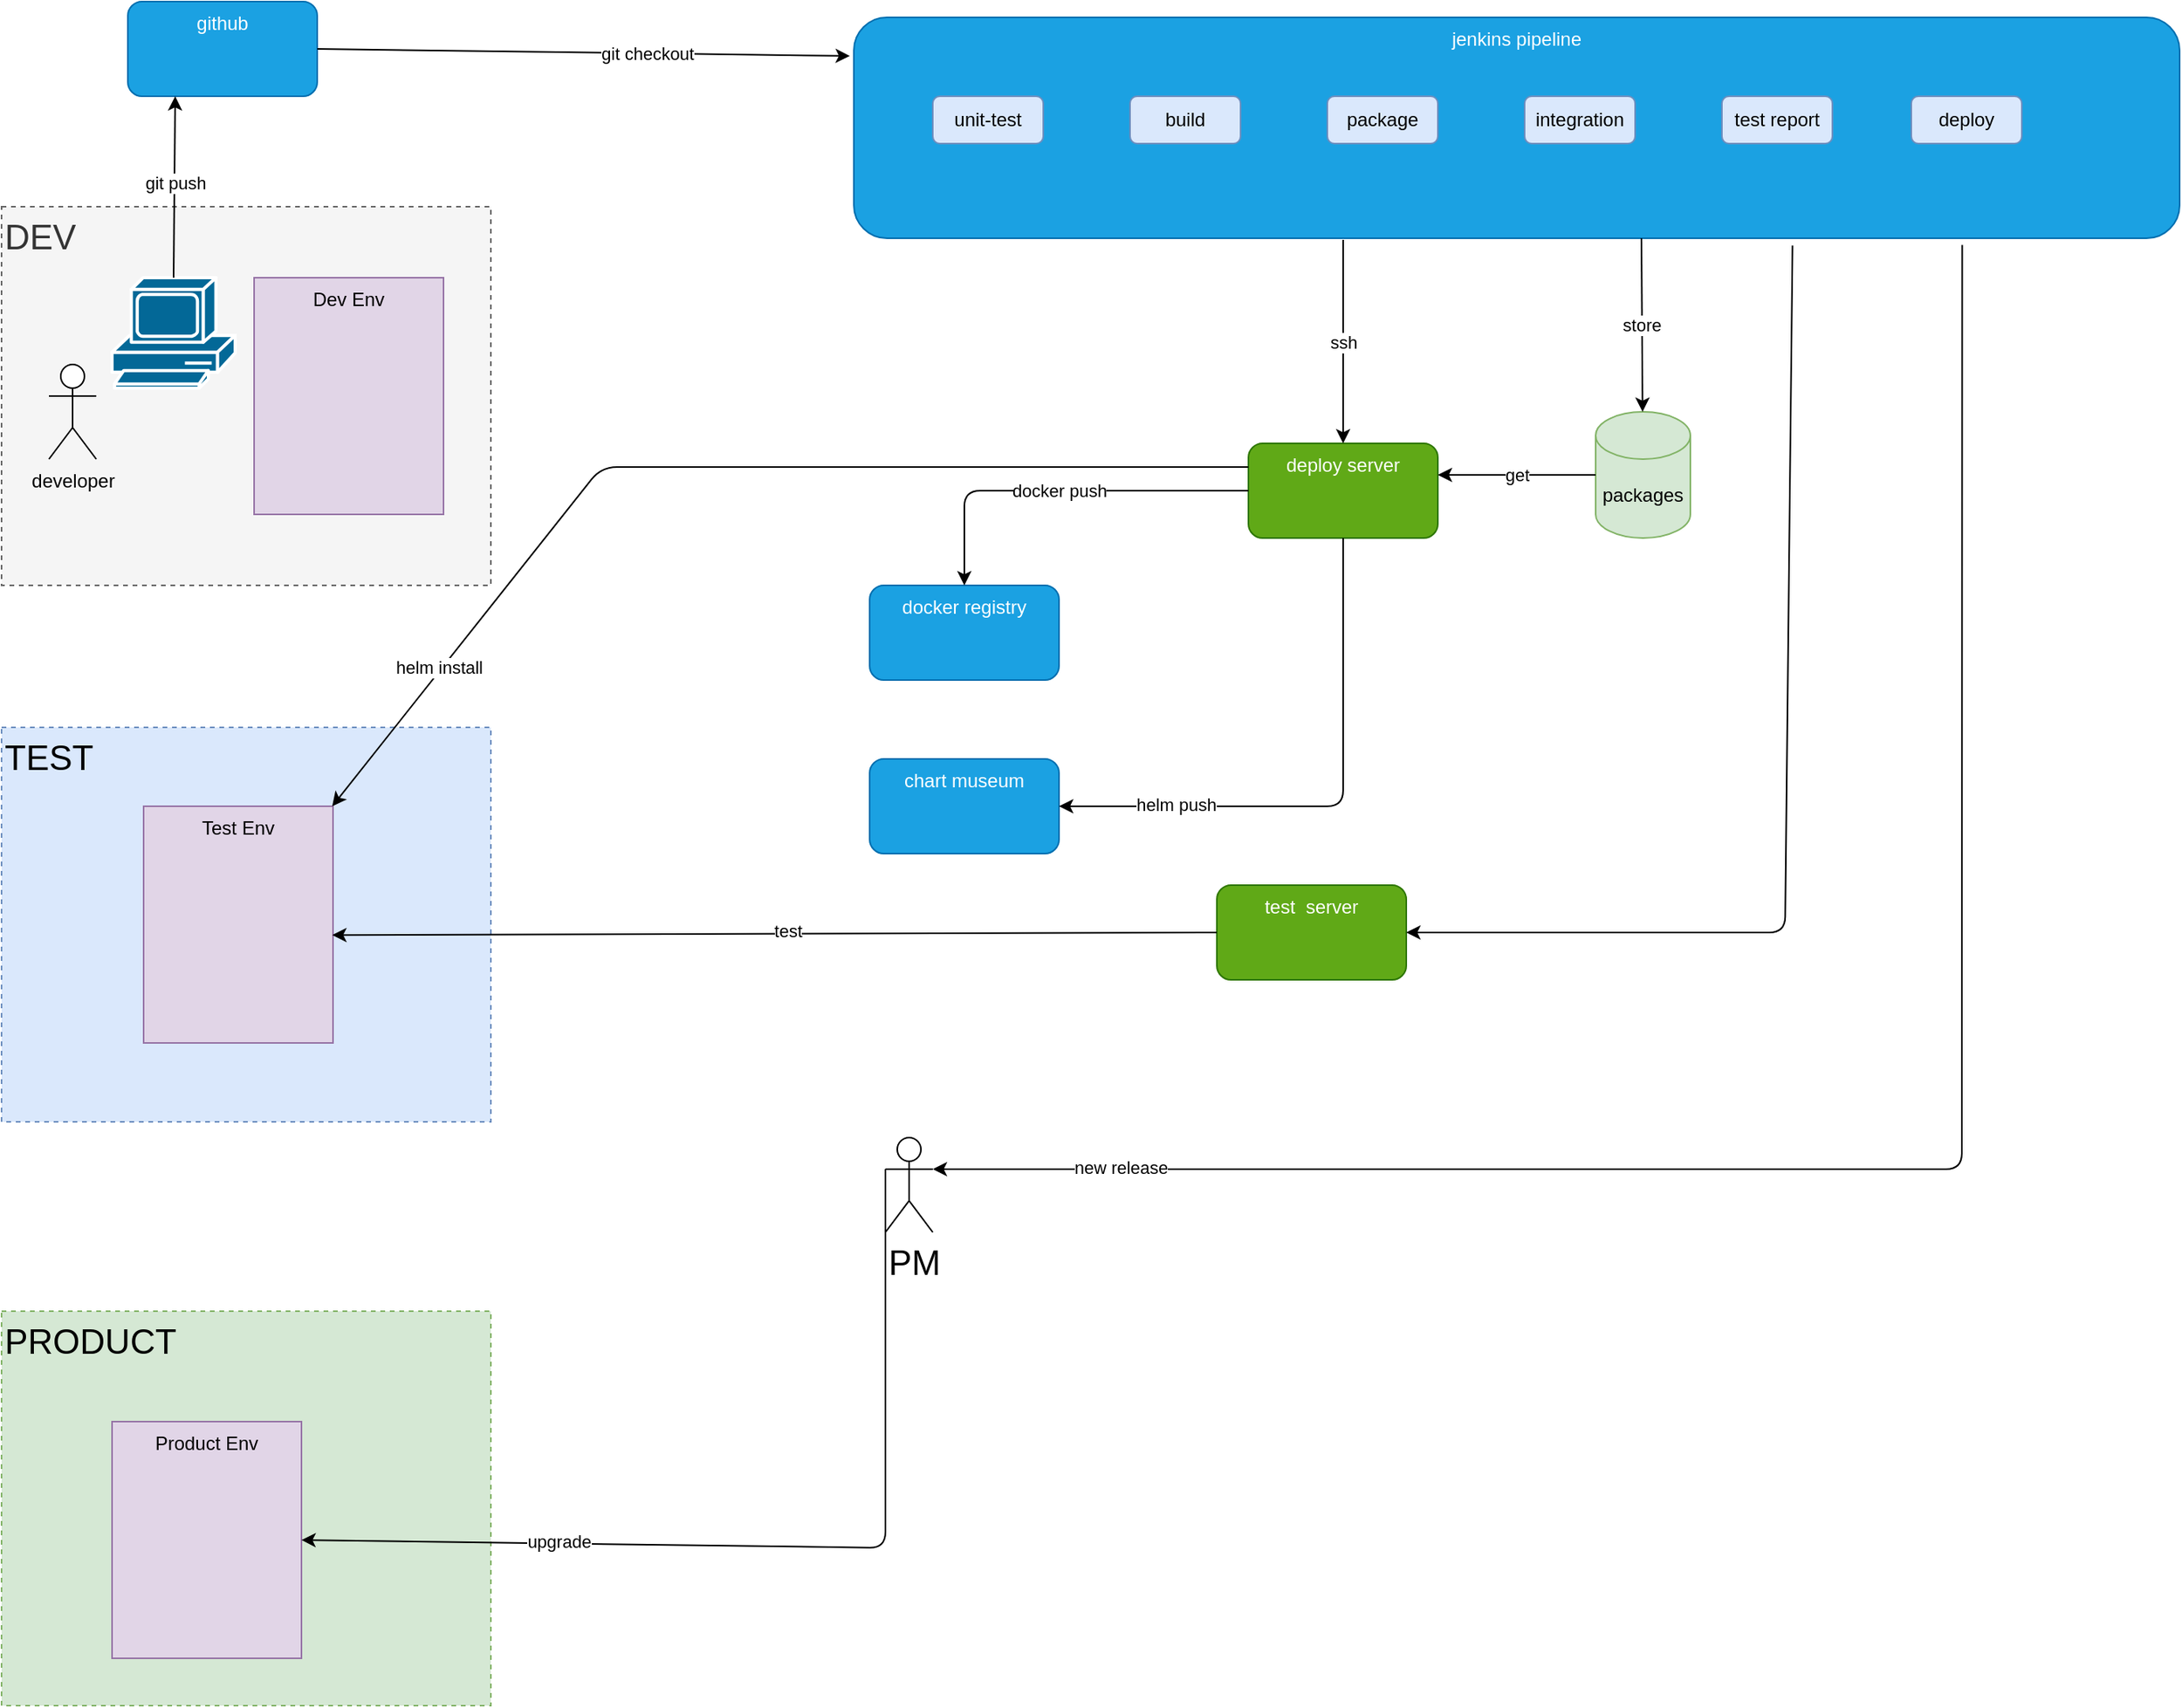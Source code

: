 <mxfile version="13.7.9" type="device" pages="5"><diagram id="89kTCIf55tUmLf6pBzPt" name="Requirements"><mxGraphModel dx="1618" dy="1582" grid="1" gridSize="10" guides="1" tooltips="1" connect="1" arrows="1" fold="1" page="1" pageScale="1" pageWidth="850" pageHeight="1100" math="0" shadow="0"><root><mxCell id="EbCm6BqxiWUW_OBXPDmK-0"/><mxCell id="EbCm6BqxiWUW_OBXPDmK-1" parent="EbCm6BqxiWUW_OBXPDmK-0"/><mxCell id="bPIPDcOKz2LagXDF9Y_P-3" value="PRODUCT" style="rounded=0;whiteSpace=wrap;html=1;fontSize=22;align=left;dashed=1;verticalAlign=top;fillColor=#d5e8d4;strokeColor=#82b366;" parent="EbCm6BqxiWUW_OBXPDmK-1" vertex="1"><mxGeometry x="-230" y="550" width="310" height="250" as="geometry"/></mxCell><mxCell id="bPIPDcOKz2LagXDF9Y_P-2" value="TEST" style="rounded=0;whiteSpace=wrap;html=1;fontSize=22;align=left;dashed=1;verticalAlign=top;fillColor=#dae8fc;strokeColor=#6c8ebf;" parent="EbCm6BqxiWUW_OBXPDmK-1" vertex="1"><mxGeometry x="-230" y="180" width="310" height="250" as="geometry"/></mxCell><mxCell id="bPIPDcOKz2LagXDF9Y_P-0" value="DEV" style="rounded=0;whiteSpace=wrap;html=1;fontSize=22;align=left;dashed=1;verticalAlign=top;fillColor=#f5f5f5;strokeColor=#666666;fontColor=#333333;" parent="EbCm6BqxiWUW_OBXPDmK-1" vertex="1"><mxGeometry x="-230" y="-150" width="310" height="240" as="geometry"/></mxCell><mxCell id="RoC2lovnpdxfDq58zF4q-0" value="Dev Env" style="rounded=0;whiteSpace=wrap;html=1;verticalAlign=top;fillColor=#e1d5e7;strokeColor=#9673a6;" parent="EbCm6BqxiWUW_OBXPDmK-1" vertex="1"><mxGeometry x="-70" y="-105" width="120" height="150" as="geometry"/></mxCell><mxCell id="RoC2lovnpdxfDq58zF4q-1" value="Test Env" style="rounded=0;whiteSpace=wrap;html=1;verticalAlign=top;fillColor=#e1d5e7;strokeColor=#9673a6;" parent="EbCm6BqxiWUW_OBXPDmK-1" vertex="1"><mxGeometry x="-140" y="230" width="120" height="150" as="geometry"/></mxCell><mxCell id="RoC2lovnpdxfDq58zF4q-2" value="developer" style="shape=umlActor;verticalLabelPosition=bottom;verticalAlign=top;html=1;outlineConnect=0;" parent="EbCm6BqxiWUW_OBXPDmK-1" vertex="1"><mxGeometry x="-200" y="-50" width="30" height="60" as="geometry"/></mxCell><mxCell id="RoC2lovnpdxfDq58zF4q-4" value="Product Env" style="rounded=0;whiteSpace=wrap;html=1;verticalAlign=top;fillColor=#e1d5e7;strokeColor=#9673a6;" parent="EbCm6BqxiWUW_OBXPDmK-1" vertex="1"><mxGeometry x="-160" y="620" width="120" height="150" as="geometry"/></mxCell><mxCell id="RoC2lovnpdxfDq58zF4q-5" value="github" style="rounded=1;whiteSpace=wrap;html=1;verticalAlign=top;fillColor=#1ba1e2;strokeColor=#006EAF;fontColor=#ffffff;" parent="EbCm6BqxiWUW_OBXPDmK-1" vertex="1"><mxGeometry x="-150" y="-280" width="120" height="60" as="geometry"/></mxCell><mxCell id="RoC2lovnpdxfDq58zF4q-6" value="deploy server" style="rounded=1;whiteSpace=wrap;html=1;verticalAlign=top;fillColor=#60a917;strokeColor=#2D7600;fontColor=#ffffff;" parent="EbCm6BqxiWUW_OBXPDmK-1" vertex="1"><mxGeometry x="560" width="120" height="60" as="geometry"/></mxCell><mxCell id="bPIPDcOKz2LagXDF9Y_P-4" value="PM" style="shape=umlActor;verticalLabelPosition=bottom;verticalAlign=top;html=1;outlineConnect=0;fontSize=22;align=left;" parent="EbCm6BqxiWUW_OBXPDmK-1" vertex="1"><mxGeometry x="330" y="440" width="30" height="60" as="geometry"/></mxCell><mxCell id="bPIPDcOKz2LagXDF9Y_P-6" value="docker registry" style="rounded=1;whiteSpace=wrap;html=1;verticalAlign=top;fillColor=#1ba1e2;strokeColor=#006EAF;fontColor=#ffffff;" parent="EbCm6BqxiWUW_OBXPDmK-1" vertex="1"><mxGeometry x="320" y="90" width="120" height="60" as="geometry"/></mxCell><mxCell id="bPIPDcOKz2LagXDF9Y_P-7" value="chart museum" style="rounded=1;whiteSpace=wrap;html=1;verticalAlign=top;fillColor=#1ba1e2;strokeColor=#006EAF;fontColor=#ffffff;" parent="EbCm6BqxiWUW_OBXPDmK-1" vertex="1"><mxGeometry x="320" y="200" width="120" height="60" as="geometry"/></mxCell><mxCell id="bPIPDcOKz2LagXDF9Y_P-8" value="jenkins pipeline" style="rounded=1;whiteSpace=wrap;html=1;verticalAlign=top;fillColor=#1ba1e2;strokeColor=#006EAF;fontColor=#ffffff;" parent="EbCm6BqxiWUW_OBXPDmK-1" vertex="1"><mxGeometry x="310" y="-270" width="840" height="140" as="geometry"/></mxCell><mxCell id="64dWosMYhTmVTyyn5H2o-0" value="" style="shape=mxgraph.cisco.computers_and_peripherals.pc;html=1;pointerEvents=1;dashed=0;fillColor=#036897;strokeColor=#ffffff;strokeWidth=2;verticalLabelPosition=bottom;verticalAlign=top;align=center;outlineConnect=0;" parent="EbCm6BqxiWUW_OBXPDmK-1" vertex="1"><mxGeometry x="-160" y="-105" width="78" height="70" as="geometry"/></mxCell><mxCell id="64dWosMYhTmVTyyn5H2o-3" value="" style="endArrow=classic;html=1;exitX=1;exitY=0.5;exitDx=0;exitDy=0;entryX=-0.003;entryY=0.175;entryDx=0;entryDy=0;entryPerimeter=0;" parent="EbCm6BqxiWUW_OBXPDmK-1" source="RoC2lovnpdxfDq58zF4q-5" target="bPIPDcOKz2LagXDF9Y_P-8" edge="1"><mxGeometry width="50" height="50" relative="1" as="geometry"><mxPoint x="240" y="-130" as="sourcePoint"/><mxPoint x="290" y="-180" as="targetPoint"/></mxGeometry></mxCell><mxCell id="64dWosMYhTmVTyyn5H2o-4" value="git checkout" style="edgeLabel;html=1;align=center;verticalAlign=middle;resizable=0;points=[];" parent="64dWosMYhTmVTyyn5H2o-3" vertex="1" connectable="0"><mxGeometry x="0.239" relative="1" as="geometry"><mxPoint as="offset"/></mxGeometry></mxCell><mxCell id="64dWosMYhTmVTyyn5H2o-5" value="git push" style="endArrow=classic;html=1;exitX=0.5;exitY=0;exitDx=0;exitDy=0;exitPerimeter=0;entryX=0.25;entryY=1;entryDx=0;entryDy=0;" parent="EbCm6BqxiWUW_OBXPDmK-1" source="64dWosMYhTmVTyyn5H2o-0" target="RoC2lovnpdxfDq58zF4q-5" edge="1"><mxGeometry x="0.048" width="50" height="50" relative="1" as="geometry"><mxPoint x="60" y="-130" as="sourcePoint"/><mxPoint x="110" y="-180" as="targetPoint"/><mxPoint as="offset"/></mxGeometry></mxCell><mxCell id="64dWosMYhTmVTyyn5H2o-7" value="build" style="rounded=1;whiteSpace=wrap;html=1;fillColor=#dae8fc;strokeColor=#6c8ebf;" parent="EbCm6BqxiWUW_OBXPDmK-1" vertex="1"><mxGeometry x="485" y="-220" width="70" height="30" as="geometry"/></mxCell><mxCell id="64dWosMYhTmVTyyn5H2o-8" value="package" style="rounded=1;whiteSpace=wrap;html=1;fillColor=#dae8fc;strokeColor=#6c8ebf;" parent="EbCm6BqxiWUW_OBXPDmK-1" vertex="1"><mxGeometry x="610" y="-220" width="70" height="30" as="geometry"/></mxCell><mxCell id="64dWosMYhTmVTyyn5H2o-9" value="unit-test" style="rounded=1;whiteSpace=wrap;html=1;fillColor=#dae8fc;strokeColor=#6c8ebf;" parent="EbCm6BqxiWUW_OBXPDmK-1" vertex="1"><mxGeometry x="360" y="-220" width="70" height="30" as="geometry"/></mxCell><mxCell id="64dWosMYhTmVTyyn5H2o-10" value="integration" style="rounded=1;whiteSpace=wrap;html=1;fillColor=#dae8fc;strokeColor=#6c8ebf;" parent="EbCm6BqxiWUW_OBXPDmK-1" vertex="1"><mxGeometry x="735" y="-220" width="70" height="30" as="geometry"/></mxCell><mxCell id="64dWosMYhTmVTyyn5H2o-13" value="packages" style="shape=cylinder3;whiteSpace=wrap;html=1;boundedLbl=1;backgroundOutline=1;size=15;fillColor=#d5e8d4;strokeColor=#82b366;" parent="EbCm6BqxiWUW_OBXPDmK-1" vertex="1"><mxGeometry x="780" y="-20" width="60" height="80" as="geometry"/></mxCell><mxCell id="64dWosMYhTmVTyyn5H2o-14" value="store" style="endArrow=classic;html=1;" parent="EbCm6BqxiWUW_OBXPDmK-1" target="64dWosMYhTmVTyyn5H2o-13" edge="1"><mxGeometry width="50" height="50" relative="1" as="geometry"><mxPoint x="809" y="-130" as="sourcePoint"/><mxPoint x="570" y="-30" as="targetPoint"/></mxGeometry></mxCell><mxCell id="64dWosMYhTmVTyyn5H2o-15" value="get" style="endArrow=classic;html=1;exitX=0;exitY=0.5;exitDx=0;exitDy=0;exitPerimeter=0;" parent="EbCm6BqxiWUW_OBXPDmK-1" source="64dWosMYhTmVTyyn5H2o-13" edge="1"><mxGeometry width="50" height="50" relative="1" as="geometry"><mxPoint x="520" y="130" as="sourcePoint"/><mxPoint x="680" y="20" as="targetPoint"/><Array as="points"><mxPoint x="730" y="20"/></Array></mxGeometry></mxCell><mxCell id="64dWosMYhTmVTyyn5H2o-16" value="ssh" style="endArrow=classic;html=1;entryX=0.5;entryY=0;entryDx=0;entryDy=0;" parent="EbCm6BqxiWUW_OBXPDmK-1" target="RoC2lovnpdxfDq58zF4q-6" edge="1"><mxGeometry width="50" height="50" relative="1" as="geometry"><mxPoint x="620" y="-129" as="sourcePoint"/><mxPoint x="570" y="-150" as="targetPoint"/></mxGeometry></mxCell><mxCell id="64dWosMYhTmVTyyn5H2o-17" value="docker push" style="endArrow=classic;html=1;exitX=0;exitY=0.5;exitDx=0;exitDy=0;" parent="EbCm6BqxiWUW_OBXPDmK-1" source="RoC2lovnpdxfDq58zF4q-6" edge="1"><mxGeometry width="50" height="50" relative="1" as="geometry"><mxPoint x="330" y="20" as="sourcePoint"/><mxPoint x="380" y="90" as="targetPoint"/><Array as="points"><mxPoint x="460" y="30"/><mxPoint x="380" y="30"/></Array></mxGeometry></mxCell><mxCell id="64dWosMYhTmVTyyn5H2o-20" value="" style="endArrow=classic;html=1;exitX=0.5;exitY=1;exitDx=0;exitDy=0;entryX=1;entryY=0.5;entryDx=0;entryDy=0;" parent="EbCm6BqxiWUW_OBXPDmK-1" source="RoC2lovnpdxfDq58zF4q-6" target="bPIPDcOKz2LagXDF9Y_P-7" edge="1"><mxGeometry width="50" height="50" relative="1" as="geometry"><mxPoint x="370" y="10" as="sourcePoint"/><mxPoint x="420" y="-40" as="targetPoint"/><Array as="points"><mxPoint x="620" y="230"/></Array></mxGeometry></mxCell><mxCell id="64dWosMYhTmVTyyn5H2o-21" value="helm push" style="edgeLabel;html=1;align=center;verticalAlign=middle;resizable=0;points=[];" parent="64dWosMYhTmVTyyn5H2o-20" vertex="1" connectable="0"><mxGeometry x="0.576" y="-1" relative="1" as="geometry"><mxPoint as="offset"/></mxGeometry></mxCell><mxCell id="64dWosMYhTmVTyyn5H2o-22" value="" style="endArrow=classic;html=1;exitX=0;exitY=0.25;exitDx=0;exitDy=0;" parent="EbCm6BqxiWUW_OBXPDmK-1" source="RoC2lovnpdxfDq58zF4q-6" target="RoC2lovnpdxfDq58zF4q-1" edge="1"><mxGeometry width="50" height="50" relative="1" as="geometry"><mxPoint x="220" y="130" as="sourcePoint"/><mxPoint x="270" y="80" as="targetPoint"/><Array as="points"><mxPoint x="150" y="15"/></Array></mxGeometry></mxCell><mxCell id="64dWosMYhTmVTyyn5H2o-23" value="helm install" style="edgeLabel;html=1;align=center;verticalAlign=middle;resizable=0;points=[];" parent="64dWosMYhTmVTyyn5H2o-22" vertex="1" connectable="0"><mxGeometry x="0.675" y="-2" relative="1" as="geometry"><mxPoint as="offset"/></mxGeometry></mxCell><mxCell id="64dWosMYhTmVTyyn5H2o-24" value="test&amp;nbsp; server" style="rounded=1;whiteSpace=wrap;html=1;verticalAlign=top;fillColor=#60a917;strokeColor=#2D7600;fontColor=#ffffff;" parent="EbCm6BqxiWUW_OBXPDmK-1" vertex="1"><mxGeometry x="540" y="280" width="120" height="60" as="geometry"/></mxCell><mxCell id="64dWosMYhTmVTyyn5H2o-25" value="" style="endArrow=classic;html=1;entryX=1;entryY=0.5;entryDx=0;entryDy=0;exitX=0.708;exitY=1.033;exitDx=0;exitDy=0;exitPerimeter=0;" parent="EbCm6BqxiWUW_OBXPDmK-1" source="bPIPDcOKz2LagXDF9Y_P-8" target="64dWosMYhTmVTyyn5H2o-24" edge="1"><mxGeometry width="50" height="50" relative="1" as="geometry"><mxPoint x="900" y="-120" as="sourcePoint"/><mxPoint x="560" y="30" as="targetPoint"/><Array as="points"><mxPoint x="900" y="310"/></Array></mxGeometry></mxCell><mxCell id="64dWosMYhTmVTyyn5H2o-26" value="" style="endArrow=classic;html=1;exitX=0;exitY=0.5;exitDx=0;exitDy=0;entryX=0.996;entryY=0.544;entryDx=0;entryDy=0;entryPerimeter=0;" parent="EbCm6BqxiWUW_OBXPDmK-1" source="64dWosMYhTmVTyyn5H2o-24" target="RoC2lovnpdxfDq58zF4q-1" edge="1"><mxGeometry width="50" height="50" relative="1" as="geometry"><mxPoint x="530" y="300" as="sourcePoint"/><mxPoint x="260" y="30" as="targetPoint"/></mxGeometry></mxCell><mxCell id="GisGTcLht-VHqdUh9qwd-3" value="test" style="edgeLabel;html=1;align=center;verticalAlign=middle;resizable=0;points=[];" parent="64dWosMYhTmVTyyn5H2o-26" vertex="1" connectable="0"><mxGeometry x="-0.029" y="-2" relative="1" as="geometry"><mxPoint as="offset"/></mxGeometry></mxCell><mxCell id="64dWosMYhTmVTyyn5H2o-28" value="test report" style="rounded=1;whiteSpace=wrap;html=1;fillColor=#dae8fc;strokeColor=#6c8ebf;" parent="EbCm6BqxiWUW_OBXPDmK-1" vertex="1"><mxGeometry x="860" y="-220" width="70" height="30" as="geometry"/></mxCell><mxCell id="64dWosMYhTmVTyyn5H2o-29" value="deploy" style="rounded=1;whiteSpace=wrap;html=1;fillColor=#dae8fc;strokeColor=#6c8ebf;" parent="EbCm6BqxiWUW_OBXPDmK-1" vertex="1"><mxGeometry x="980" y="-220" width="70" height="30" as="geometry"/></mxCell><mxCell id="64dWosMYhTmVTyyn5H2o-30" value="" style="endArrow=classic;html=1;exitX=0.836;exitY=1.03;exitDx=0;exitDy=0;exitPerimeter=0;entryX=1;entryY=0.333;entryDx=0;entryDy=0;entryPerimeter=0;" parent="EbCm6BqxiWUW_OBXPDmK-1" source="bPIPDcOKz2LagXDF9Y_P-8" target="bPIPDcOKz2LagXDF9Y_P-4" edge="1"><mxGeometry width="50" height="50" relative="1" as="geometry"><mxPoint x="1000" y="120" as="sourcePoint"/><mxPoint x="1050" y="70" as="targetPoint"/><Array as="points"><mxPoint x="1012" y="460"/></Array></mxGeometry></mxCell><mxCell id="GisGTcLht-VHqdUh9qwd-4" value="new release" style="edgeLabel;html=1;align=center;verticalAlign=middle;resizable=0;points=[];" parent="64dWosMYhTmVTyyn5H2o-30" vertex="1" connectable="0"><mxGeometry x="0.808" y="-1" relative="1" as="geometry"><mxPoint as="offset"/></mxGeometry></mxCell><mxCell id="GisGTcLht-VHqdUh9qwd-0" value="" style="endArrow=classic;html=1;exitX=0;exitY=0.333;exitDx=0;exitDy=0;exitPerimeter=0;entryX=1;entryY=0.5;entryDx=0;entryDy=0;" parent="EbCm6BqxiWUW_OBXPDmK-1" source="bPIPDcOKz2LagXDF9Y_P-4" target="RoC2lovnpdxfDq58zF4q-4" edge="1"><mxGeometry width="50" height="50" relative="1" as="geometry"><mxPoint x="210" y="470" as="sourcePoint"/><mxPoint x="260" y="420" as="targetPoint"/><Array as="points"><mxPoint x="330" y="700"/></Array></mxGeometry></mxCell><mxCell id="GisGTcLht-VHqdUh9qwd-2" value="upgrade" style="edgeLabel;html=1;align=center;verticalAlign=middle;resizable=0;points=[];" parent="GisGTcLht-VHqdUh9qwd-0" vertex="1" connectable="0"><mxGeometry x="0.467" y="-1" relative="1" as="geometry"><mxPoint as="offset"/></mxGeometry></mxCell></root></mxGraphModel></diagram><diagram id="6dXdX0QNqTz42olXaY00" name="master-slave"><mxGraphModel dx="768" dy="482" grid="1" gridSize="10" guides="1" tooltips="1" connect="1" arrows="1" fold="1" page="1" pageScale="1" pageWidth="850" pageHeight="1100" math="0" shadow="0"><root><mxCell id="0"/><mxCell id="1" parent="0"/><mxCell id="6aTrFhkbsW0GTeHtUJTy-4" value="K8S" style="rounded=0;whiteSpace=wrap;html=1;dashed=1;fillColor=#f5f5f5;strokeColor=#666666;fontColor=#333333;verticalAlign=top;" parent="1" vertex="1"><mxGeometry x="300" y="30" width="260" height="370" as="geometry"/></mxCell><mxCell id="uGgZaeUKj6aa3HSrVaDt-1" value="jenkins-master" style="rounded=1;whiteSpace=wrap;html=1;fillColor=#ffe6cc;strokeColor=#d79b00;" parent="1" vertex="1"><mxGeometry x="70" y="190" width="120" height="60" as="geometry"/></mxCell><mxCell id="6aTrFhkbsW0GTeHtUJTy-1" value="jenkins-slave1" style="rounded=1;whiteSpace=wrap;html=1;fillColor=#dae8fc;strokeColor=#6c8ebf;" parent="1" vertex="1"><mxGeometry x="365" y="90" width="120" height="60" as="geometry"/></mxCell><mxCell id="6aTrFhkbsW0GTeHtUJTy-2" value="jenkins-slave2" style="rounded=1;whiteSpace=wrap;html=1;fillColor=#dae8fc;strokeColor=#6c8ebf;" parent="1" vertex="1"><mxGeometry x="365" y="180" width="120" height="60" as="geometry"/></mxCell><mxCell id="6aTrFhkbsW0GTeHtUJTy-3" value="jenkins-slave3" style="rounded=1;whiteSpace=wrap;html=1;fillColor=#dae8fc;strokeColor=#6c8ebf;" parent="1" vertex="1"><mxGeometry x="365" y="280" width="120" height="60" as="geometry"/></mxCell><mxCell id="6aTrFhkbsW0GTeHtUJTy-5" value="" style="curved=1;endArrow=classic;html=1;exitX=0.75;exitY=0;exitDx=0;exitDy=0;entryX=0;entryY=0.5;entryDx=0;entryDy=0;" parent="1" source="uGgZaeUKj6aa3HSrVaDt-1" target="6aTrFhkbsW0GTeHtUJTy-1" edge="1"><mxGeometry width="50" height="50" relative="1" as="geometry"><mxPoint x="210" y="160" as="sourcePoint"/><mxPoint x="260" y="110" as="targetPoint"/><Array as="points"><mxPoint x="160" y="130"/><mxPoint x="210" y="110"/></Array></mxGeometry></mxCell><mxCell id="6aTrFhkbsW0GTeHtUJTy-6" value="tell the slave where the server is:&lt;br&gt;http://192.168.x.x:8080" style="edgeLabel;html=1;align=center;verticalAlign=middle;resizable=0;points=[];" parent="6aTrFhkbsW0GTeHtUJTy-5" vertex="1" connectable="0"><mxGeometry x="-0.272" y="-4" relative="1" as="geometry"><mxPoint x="-6.77" y="-29.6" as="offset"/></mxGeometry></mxCell><mxCell id="6aTrFhkbsW0GTeHtUJTy-7" value="" style="curved=1;endArrow=classic;html=1;entryX=0.75;entryY=1;entryDx=0;entryDy=0;exitX=0.169;exitY=0.989;exitDx=0;exitDy=0;exitPerimeter=0;" parent="1" source="6aTrFhkbsW0GTeHtUJTy-1" target="uGgZaeUKj6aa3HSrVaDt-1" edge="1"><mxGeometry width="50" height="50" relative="1" as="geometry"><mxPoint x="210" y="350" as="sourcePoint"/><mxPoint x="260" y="300" as="targetPoint"/><Array as="points"><mxPoint x="240" y="290"/><mxPoint x="210" y="300"/></Array></mxGeometry></mxCell><mxCell id="6aTrFhkbsW0GTeHtUJTy-8" value="connect to jenkins server&lt;br&gt;http://jenkins_server:50000" style="edgeLabel;html=1;align=center;verticalAlign=middle;resizable=0;points=[];" parent="6aTrFhkbsW0GTeHtUJTy-7" vertex="1" connectable="0"><mxGeometry x="0.622" y="-8" relative="1" as="geometry"><mxPoint x="-6.35" y="24.96" as="offset"/></mxGeometry></mxCell><mxCell id="7ErQoMw1fcoUI9DLX6Uo-1" value="nfs" style="shape=cylinder3;whiteSpace=wrap;html=1;boundedLbl=1;backgroundOutline=1;size=15;fillColor=#fff2cc;strokeColor=#d6b656;" parent="1" vertex="1"><mxGeometry x="80" y="340" width="60" height="80" as="geometry"/></mxCell><mxCell id="7ErQoMw1fcoUI9DLX6Uo-2" value="" style="endArrow=none;dashed=1;html=1;dashPattern=1 3;strokeWidth=2;entryX=0;entryY=0.75;entryDx=0;entryDy=0;" parent="1" source="7ErQoMw1fcoUI9DLX6Uo-1" target="6aTrFhkbsW0GTeHtUJTy-3" edge="1"><mxGeometry width="50" height="50" relative="1" as="geometry"><mxPoint x="370" y="380" as="sourcePoint"/><mxPoint x="420" y="330" as="targetPoint"/></mxGeometry></mxCell><mxCell id="7ErQoMw1fcoUI9DLX6Uo-3" value="PV, PVC" style="edgeLabel;html=1;align=center;verticalAlign=middle;resizable=0;points=[];" parent="7ErQoMw1fcoUI9DLX6Uo-2" vertex="1" connectable="0"><mxGeometry x="-0.325" y="2" relative="1" as="geometry"><mxPoint y="1" as="offset"/></mxGeometry></mxCell></root></mxGraphModel></diagram><diagram id="7vD1fMPSF1lKmY3tB1F7" name="images"><mxGraphModel dx="768" dy="482" grid="1" gridSize="10" guides="1" tooltips="1" connect="1" arrows="1" fold="1" page="1" pageScale="1" pageWidth="850" pageHeight="1100" math="0" shadow="0"><root><mxCell id="ODmSDu0hTh_XkHgqX4MF-0"/><mxCell id="ODmSDu0hTh_XkHgqX4MF-1" parent="ODmSDu0hTh_XkHgqX4MF-0"/><mxCell id="-zjwYOp0MQ2GsxoJbCsU-0" value="K8sCluster" style="rounded=1;whiteSpace=wrap;html=1;fillColor=#f5f5f5;strokeColor=#666666;fontColor=#333333;verticalAlign=top;align=center;" parent="ODmSDu0hTh_XkHgqX4MF-1" vertex="1"><mxGeometry x="310" y="60" width="430" height="390" as="geometry"/></mxCell><mxCell id="ODmSDu0hTh_XkHgqX4MF-5" value="Jenkins Master" style="rounded=1;whiteSpace=wrap;html=1;fillColor=#dae8fc;strokeColor=#6c8ebf;verticalAlign=top;" parent="ODmSDu0hTh_XkHgqX4MF-1" vertex="1"><mxGeometry x="10" y="90" width="170" height="300" as="geometry"/></mxCell><mxCell id="ODmSDu0hTh_XkHgqX4MF-4" value="Jenkins Slave" style="rounded=1;whiteSpace=wrap;html=1;fillColor=#d5e8d4;strokeColor=#82b366;verticalAlign=top;" parent="ODmSDu0hTh_XkHgqX4MF-1" vertex="1"><mxGeometry x="440" y="90" width="170" height="300" as="geometry"/></mxCell><mxCell id="ODmSDu0hTh_XkHgqX4MF-2" value="git" style="ellipse;whiteSpace=wrap;html=1;aspect=fixed;fillColor=#f8cecc;strokeColor=#b85450;" parent="ODmSDu0hTh_XkHgqX4MF-1" vertex="1"><mxGeometry x="450" y="120" width="80" height="80" as="geometry"/></mxCell><mxCell id="ODmSDu0hTh_XkHgqX4MF-3" value="email-ext" style="ellipse;whiteSpace=wrap;html=1;aspect=fixed;fillColor=#f8cecc;strokeColor=#b85450;" parent="ODmSDu0hTh_XkHgqX4MF-1" vertex="1"><mxGeometry x="20" y="300" width="80" height="80" as="geometry"/></mxCell><mxCell id="86WupSIwiOsUrIe_dJ7Y-0" value="docker" style="ellipse;whiteSpace=wrap;html=1;aspect=fixed;fillColor=#f8cecc;strokeColor=#b85450;" parent="ODmSDu0hTh_XkHgqX4MF-1" vertex="1"><mxGeometry x="355" y="230" width="80" height="80" as="geometry"/></mxCell><mxCell id="86WupSIwiOsUrIe_dJ7Y-1" value="nfs" style="shape=cylinder3;whiteSpace=wrap;html=1;boundedLbl=1;backgroundOutline=1;size=15;fillColor=#fff2cc;strokeColor=#d6b656;verticalAlign=top;" parent="ODmSDu0hTh_XkHgqX4MF-1" vertex="1"><mxGeometry x="30" y="410" width="200" height="130" as="geometry"/></mxCell><mxCell id="86WupSIwiOsUrIe_dJ7Y-2" value="golang.tar" style="ellipse;whiteSpace=wrap;html=1;aspect=fixed;fillColor=#f8cecc;strokeColor=#b85450;" parent="ODmSDu0hTh_XkHgqX4MF-1" vertex="1"><mxGeometry x="40" y="445" width="60" height="60" as="geometry"/></mxCell><mxCell id="-zjwYOp0MQ2GsxoJbCsU-1" value="mnt" style="shape=cylinder3;whiteSpace=wrap;html=1;boundedLbl=1;backgroundOutline=1;size=15;align=center;fillColor=#fff2cc;strokeColor=#d6b656;dashed=1;" parent="ODmSDu0hTh_XkHgqX4MF-1" vertex="1"><mxGeometry x="365" y="350" width="60" height="60" as="geometry"/></mxCell><mxCell id="-zjwYOp0MQ2GsxoJbCsU-2" value="" style="endArrow=none;dashed=1;html=1;dashPattern=1 3;strokeWidth=2;exitX=1.004;exitY=0.387;exitDx=0;exitDy=0;exitPerimeter=0;entryX=0;entryY=0;entryDx=0;entryDy=37.5;entryPerimeter=0;" parent="ODmSDu0hTh_XkHgqX4MF-1" source="86WupSIwiOsUrIe_dJ7Y-1" target="-zjwYOp0MQ2GsxoJbCsU-1" edge="1"><mxGeometry width="50" height="50" relative="1" as="geometry"><mxPoint x="370" y="320" as="sourcePoint"/><mxPoint x="420" y="270" as="targetPoint"/></mxGeometry></mxCell><mxCell id="-zjwYOp0MQ2GsxoJbCsU-4" value="docker run -v mnt" style="ellipse;whiteSpace=wrap;html=1;align=left;fillColor=#f8cecc;strokeColor=#b85450;" parent="ODmSDu0hTh_XkHgqX4MF-1" vertex="1"><mxGeometry x="465" y="290" width="120" height="80" as="geometry"/></mxCell><mxCell id="-zjwYOp0MQ2GsxoJbCsU-5" value="kubernets" style="ellipse;whiteSpace=wrap;html=1;aspect=fixed;fillColor=#f8cecc;strokeColor=#b85450;" parent="ODmSDu0hTh_XkHgqX4MF-1" vertex="1"><mxGeometry x="20" y="200" width="80" height="80" as="geometry"/></mxCell><mxCell id="-zjwYOp0MQ2GsxoJbCsU-6" value="" style="endArrow=none;dashed=1;html=1;dashPattern=1 3;strokeWidth=2;exitX=1;exitY=0.5;exitDx=0;exitDy=0;exitPerimeter=0;" parent="ODmSDu0hTh_XkHgqX4MF-1" source="-zjwYOp0MQ2GsxoJbCsU-1" target="-zjwYOp0MQ2GsxoJbCsU-4" edge="1"><mxGeometry width="50" height="50" relative="1" as="geometry"><mxPoint x="370" y="470" as="sourcePoint"/><mxPoint x="420" y="420" as="targetPoint"/></mxGeometry></mxCell><mxCell id="-zjwYOp0MQ2GsxoJbCsU-8" value="/env.BUILD_TAG" style="rounded=1;whiteSpace=wrap;html=1;align=left;fillColor=#e1d5e7;strokeColor=#9673a6;" parent="ODmSDu0hTh_XkHgqX4MF-1" vertex="1"><mxGeometry x="100" y="505" width="110" height="20" as="geometry"/></mxCell></root></mxGraphModel></diagram><diagram name="CD-Procedure" id="keAed-KsZew-fXGgqtpY"><mxGraphModel dx="768" dy="482" grid="1" gridSize="10" guides="1" tooltips="1" connect="1" arrows="1" fold="1" page="1" pageScale="1" pageWidth="850" pageHeight="1100" math="0" shadow="0"><root><mxCell id="I88ZyJQS2B38C18vDcJM-0"/><mxCell id="I88ZyJQS2B38C18vDcJM-1" parent="I88ZyJQS2B38C18vDcJM-0"/><mxCell id="I88ZyJQS2B38C18vDcJM-2" value="jenkins Master" style="rounded=1;whiteSpace=wrap;html=1;fillColor=#d5e8d4;strokeColor=#82b366;verticalAlign=top;" parent="I88ZyJQS2B38C18vDcJM-1" vertex="1"><mxGeometry x="100" y="90" width="170" height="270" as="geometry"/></mxCell><mxCell id="I88ZyJQS2B38C18vDcJM-3" value="jenkins Slave" style="rounded=1;whiteSpace=wrap;html=1;fillColor=#d5e8d4;strokeColor=#82b366;verticalAlign=top;" parent="I88ZyJQS2B38C18vDcJM-1" vertex="1"><mxGeometry x="440" y="90" width="290" height="300" as="geometry"/></mxCell><mxCell id="I88ZyJQS2B38C18vDcJM-7" value="nfs" style="shape=cylinder3;whiteSpace=wrap;html=1;boundedLbl=1;backgroundOutline=1;size=15;fillColor=#fff2cc;strokeColor=#d6b656;verticalAlign=top;" parent="I88ZyJQS2B38C18vDcJM-1" vertex="1"><mxGeometry x="280" y="95" width="140" height="130" as="geometry"/></mxCell><mxCell id="V31piqxCu0h4s9E5Qq0f-0" value="Plugin" style="rounded=1;whiteSpace=wrap;html=1;fillColor=#e1d5e7;strokeColor=#9673a6;" parent="I88ZyJQS2B38C18vDcJM-1" vertex="1"><mxGeometry x="142.5" y="250" width="85" height="60" as="geometry"/></mxCell><mxCell id="V31piqxCu0h4s9E5Qq0f-2" value="helm chart museum" style="rounded=1;whiteSpace=wrap;html=1;fillColor=#dae8fc;strokeColor=#6c8ebf;verticalAlign=middle;" parent="I88ZyJQS2B38C18vDcJM-1" vertex="1"><mxGeometry x="260" y="455" width="100" height="95" as="geometry"/></mxCell><mxCell id="yuSJ-N37cINDKHb8iuBl-0" value="compile" style="rounded=1;whiteSpace=wrap;html=1;fillColor=#f8cecc;strokeColor=#b85450;" parent="I88ZyJQS2B38C18vDcJM-1" vertex="1"><mxGeometry x="460" y="130" width="60" height="60" as="geometry"/></mxCell><mxCell id="yuSJ-N37cINDKHb8iuBl-1" value="docker build" style="rounded=1;whiteSpace=wrap;html=1;fillColor=#f8cecc;strokeColor=#b85450;" parent="I88ZyJQS2B38C18vDcJM-1" vertex="1"><mxGeometry x="650" y="130" width="60" height="60" as="geometry"/></mxCell><mxCell id="yuSJ-N37cINDKHb8iuBl-3" value="deploy" style="rounded=1;whiteSpace=wrap;html=1;fillColor=#f8cecc;strokeColor=#b85450;" parent="I88ZyJQS2B38C18vDcJM-1" vertex="1"><mxGeometry x="460" y="280" width="60" height="60" as="geometry"/></mxCell><mxCell id="yuSJ-N37cINDKHb8iuBl-4" value="report/index.html&lt;br&gt;pkg/build&lt;br&gt;pkg/deployment" style="rounded=1;whiteSpace=wrap;html=1;fillColor=#e1d5e7;strokeColor=#9673a6;align=left;verticalAlign=top;" parent="I88ZyJQS2B38C18vDcJM-1" vertex="1"><mxGeometry x="307.5" y="150" width="95" height="60" as="geometry"/></mxCell><mxCell id="yuSJ-N37cINDKHb8iuBl-5" value="1.package" style="endArrow=none;html=1;exitX=1;exitY=0.25;exitDx=0;exitDy=0;entryX=0;entryY=0.5;entryDx=0;entryDy=0;" parent="I88ZyJQS2B38C18vDcJM-1" source="yuSJ-N37cINDKHb8iuBl-4" target="yuSJ-N37cINDKHb8iuBl-2" edge="1"><mxGeometry width="50" height="50" relative="1" as="geometry"><mxPoint x="420" y="390" as="sourcePoint"/><mxPoint x="470" y="340" as="targetPoint"/></mxGeometry></mxCell><mxCell id="yuSJ-N37cINDKHb8iuBl-6" value="2. docker push" style="endArrow=classic;html=1;entryX=0.5;entryY=0;entryDx=0;entryDy=0;exitX=0.147;exitY=0.992;exitDx=0;exitDy=0;exitPerimeter=0;" parent="I88ZyJQS2B38C18vDcJM-1" source="yuSJ-N37cINDKHb8iuBl-3" target="V31piqxCu0h4s9E5Qq0f-1" edge="1"><mxGeometry x="0.548" y="5" width="50" height="50" relative="1" as="geometry"><mxPoint x="420" y="390" as="sourcePoint"/><mxPoint x="470" y="340" as="targetPoint"/><mxPoint y="1" as="offset"/></mxGeometry></mxCell><mxCell id="yuSJ-N37cINDKHb8iuBl-7" value="3. helm push" style="endArrow=classic;html=1;exitX=0.33;exitY=0.997;exitDx=0;exitDy=0;entryX=0.451;entryY=0.021;entryDx=0;entryDy=0;entryPerimeter=0;startArrow=classic;startFill=1;exitPerimeter=0;" parent="I88ZyJQS2B38C18vDcJM-1" source="yuSJ-N37cINDKHb8iuBl-3" target="V31piqxCu0h4s9E5Qq0f-2" edge="1"><mxGeometry x="0.493" y="1" width="50" height="50" relative="1" as="geometry"><mxPoint x="420" y="390" as="sourcePoint"/><mxPoint x="470" y="340" as="targetPoint"/><mxPoint as="offset"/></mxGeometry></mxCell><mxCell id="yuSJ-N37cINDKHb8iuBl-8" value="K8S-cluster" style="rounded=1;whiteSpace=wrap;html=1;fillColor=#d5e8d4;strokeColor=#82b366;verticalAlign=top;" parent="I88ZyJQS2B38C18vDcJM-1" vertex="1"><mxGeometry x="100" y="640" width="230" height="150" as="geometry"/></mxCell><mxCell id="yuSJ-N37cINDKHb8iuBl-9" value="APP" style="ellipse;whiteSpace=wrap;html=1;aspect=fixed;align=center;fillColor=#ffe6cc;strokeColor=#d79b00;" parent="I88ZyJQS2B38C18vDcJM-1" vertex="1"><mxGeometry x="180" y="690" width="80" height="80" as="geometry"/></mxCell><mxCell id="V31piqxCu0h4s9E5Qq0f-1" value="docker registry" style="rounded=1;whiteSpace=wrap;html=1;fillColor=#dae8fc;strokeColor=#6c8ebf;verticalAlign=middle;" parent="I88ZyJQS2B38C18vDcJM-1" vertex="1"><mxGeometry x="100" y="440" width="100" height="95" as="geometry"/></mxCell><mxCell id="yuSJ-N37cINDKHb8iuBl-11" value="" style="endArrow=classic;html=1;exitX=0.47;exitY=1.029;exitDx=0;exitDy=0;entryX=1.003;entryY=0.432;entryDx=0;entryDy=0;entryPerimeter=0;exitPerimeter=0;" parent="I88ZyJQS2B38C18vDcJM-1" source="yuSJ-N37cINDKHb8iuBl-3" target="yuSJ-N37cINDKHb8iuBl-8" edge="1"><mxGeometry width="50" height="50" relative="1" as="geometry"><mxPoint x="491.25" y="390" as="sourcePoint"/><mxPoint x="680" y="630" as="targetPoint"/></mxGeometry></mxCell><mxCell id="yuSJ-N37cINDKHb8iuBl-12" value="4. helm install" style="edgeLabel;html=1;align=center;verticalAlign=middle;resizable=0;points=[];" parent="yuSJ-N37cINDKHb8iuBl-11" vertex="1" connectable="0"><mxGeometry x="-0.139" y="3" relative="1" as="geometry"><mxPoint as="offset"/></mxGeometry></mxCell><mxCell id="yuSJ-N37cINDKHb8iuBl-14" value="5. docker pull" style="endArrow=classic;html=1;exitX=0.5;exitY=1;exitDx=0;exitDy=0;entryX=0.212;entryY=-0.016;entryDx=0;entryDy=0;entryPerimeter=0;" parent="I88ZyJQS2B38C18vDcJM-1" source="V31piqxCu0h4s9E5Qq0f-1" target="yuSJ-N37cINDKHb8iuBl-8" edge="1"><mxGeometry width="50" height="50" relative="1" as="geometry"><mxPoint x="330" y="580" as="sourcePoint"/><mxPoint x="150" y="630" as="targetPoint"/></mxGeometry></mxCell><mxCell id="yuSJ-N37cINDKHb8iuBl-16" value="test scripts" style="rounded=1;whiteSpace=wrap;html=1;fillColor=#d5e8d4;strokeColor=#82b366;verticalAlign=top;" parent="I88ZyJQS2B38C18vDcJM-1" vertex="1"><mxGeometry x="500" y="630" width="230" height="150" as="geometry"/></mxCell><mxCell id="yuSJ-N37cINDKHb8iuBl-17" value="" style="endArrow=classic;html=1;exitX=0.75;exitY=1;exitDx=0;exitDy=0;entryX=0.779;entryY=0.009;entryDx=0;entryDy=0;startArrow=classic;startFill=1;entryPerimeter=0;" parent="I88ZyJQS2B38C18vDcJM-1" source="r6tKk-6EK-uL58uhif3F-0" target="yuSJ-N37cINDKHb8iuBl-16" edge="1"><mxGeometry width="50" height="50" relative="1" as="geometry"><mxPoint x="440" y="480" as="sourcePoint"/><mxPoint x="490" y="430" as="targetPoint"/></mxGeometry></mxCell><mxCell id="yuSJ-N37cINDKHb8iuBl-18" value="6. testing" style="edgeLabel;html=1;align=center;verticalAlign=middle;resizable=0;points=[];" parent="yuSJ-N37cINDKHb8iuBl-17" vertex="1" connectable="0"><mxGeometry x="0.067" y="-1" relative="1" as="geometry"><mxPoint as="offset"/></mxGeometry></mxCell><mxCell id="yuSJ-N37cINDKHb8iuBl-19" value="" style="endArrow=classic;startArrow=classic;html=1;exitX=1;exitY=0.5;exitDx=0;exitDy=0;entryX=-0.003;entryY=0.576;entryDx=0;entryDy=0;entryPerimeter=0;" parent="I88ZyJQS2B38C18vDcJM-1" source="yuSJ-N37cINDKHb8iuBl-8" target="yuSJ-N37cINDKHb8iuBl-16" edge="1"><mxGeometry width="50" height="50" relative="1" as="geometry"><mxPoint x="460" y="680" as="sourcePoint"/><mxPoint x="510" y="630" as="targetPoint"/></mxGeometry></mxCell><mxCell id="yuSJ-N37cINDKHb8iuBl-20" value="7. run test cases" style="edgeLabel;html=1;align=center;verticalAlign=middle;resizable=0;points=[];" parent="yuSJ-N37cINDKHb8iuBl-19" vertex="1" connectable="0"><mxGeometry x="-0.157" y="-1" relative="1" as="geometry"><mxPoint as="offset"/></mxGeometry></mxCell><mxCell id="yuSJ-N37cINDKHb8iuBl-21" value="" style="endArrow=classic;html=1;exitX=0.25;exitY=0;exitDx=0;exitDy=0;entryX=0.5;entryY=1;entryDx=0;entryDy=0;" parent="I88ZyJQS2B38C18vDcJM-1" source="yuSJ-N37cINDKHb8iuBl-16" target="r6tKk-6EK-uL58uhif3F-0" edge="1"><mxGeometry width="50" height="50" relative="1" as="geometry"><mxPoint x="460" y="480" as="sourcePoint"/><mxPoint x="510" y="430" as="targetPoint"/></mxGeometry></mxCell><mxCell id="yuSJ-N37cINDKHb8iuBl-22" value="8. test report" style="edgeLabel;html=1;align=center;verticalAlign=middle;resizable=0;points=[];" parent="yuSJ-N37cINDKHb8iuBl-21" vertex="1" connectable="0"><mxGeometry x="-0.109" y="-1" relative="1" as="geometry"><mxPoint as="offset"/></mxGeometry></mxCell><mxCell id="yuSJ-N37cINDKHb8iuBl-23" value="" style="endArrow=classic;html=1;entryX=1;entryY=0.75;entryDx=0;entryDy=0;exitX=0;exitY=0.75;exitDx=0;exitDy=0;" parent="I88ZyJQS2B38C18vDcJM-1" source="r6tKk-6EK-uL58uhif3F-0" target="yuSJ-N37cINDKHb8iuBl-4" edge="1"><mxGeometry width="50" height="50" relative="1" as="geometry"><mxPoint x="460" y="380" as="sourcePoint"/><mxPoint x="510" y="330" as="targetPoint"/></mxGeometry></mxCell><mxCell id="yuSJ-N37cINDKHb8iuBl-24" value="9. save test report" style="edgeLabel;html=1;align=center;verticalAlign=middle;resizable=0;points=[];" parent="yuSJ-N37cINDKHb8iuBl-23" vertex="1" connectable="0"><mxGeometry x="-0.102" y="-2" relative="1" as="geometry"><mxPoint as="offset"/></mxGeometry></mxCell><mxCell id="r6tKk-6EK-uL58uhif3F-0" value="testing" style="rounded=1;whiteSpace=wrap;html=1;fillColor=#f8cecc;strokeColor=#b85450;" vertex="1" parent="I88ZyJQS2B38C18vDcJM-1"><mxGeometry x="640" y="280" width="55" height="60" as="geometry"/></mxCell><mxCell id="yuSJ-N37cINDKHb8iuBl-2" value="packaging" style="rounded=1;whiteSpace=wrap;html=1;fillColor=#f8cecc;strokeColor=#b85450;" parent="I88ZyJQS2B38C18vDcJM-1" vertex="1"><mxGeometry x="555" y="200" width="60" height="60" as="geometry"/></mxCell><mxCell id="r6tKk-6EK-uL58uhif3F-3" value="unit&lt;br&gt;test" style="rounded=1;whiteSpace=wrap;html=1;fillColor=#f8cecc;strokeColor=#b85450;" vertex="1" parent="I88ZyJQS2B38C18vDcJM-1"><mxGeometry x="555" y="130" width="60" height="60" as="geometry"/></mxCell></root></mxGraphModel></diagram><diagram id="pxkVpFf7hYMWyTf2sPqp" name="jenins-job-naming"><mxGraphModel dx="1618" dy="482" grid="1" gridSize="10" guides="1" tooltips="1" connect="1" arrows="1" fold="1" page="1" pageScale="1" pageWidth="850" pageHeight="1100" math="0" shadow="0"><root><mxCell id="sgyZAqkCHczUyes0tYlp-0"/><mxCell id="sgyZAqkCHczUyes0tYlp-1" parent="sgyZAqkCHczUyes0tYlp-0"/><mxCell id="sgyZAqkCHczUyes0tYlp-2" value="Text" style="text;html=1;strokeColor=none;fillColor=none;align=center;verticalAlign=middle;whiteSpace=wrap;rounded=0;" parent="sgyZAqkCHczUyes0tYlp-1" vertex="1"><mxGeometry x="700" y="430" width="40" height="20" as="geometry"/></mxCell><mxCell id="sgyZAqkCHczUyes0tYlp-3" value="job命名约定：模块名-环境-功能名： eg: publish-test-onekey-deploy" style="text;html=1;strokeColor=none;fillColor=none;align=left;verticalAlign=middle;whiteSpace=wrap;rounded=0;fontSize=22;" parent="sgyZAqkCHczUyes0tYlp-1" vertex="1"><mxGeometry x="-690" y="290" width="970" height="20" as="geometry"/></mxCell><mxCell id="sgyZAqkCHczUyes0tYlp-4" value="job名全小写，多单词用 &quot; - &quot; 分割。&amp;nbsp; eg: publish-template-onekey-deploy&amp;nbsp; &amp;nbsp;&amp;nbsp;" style="text;html=1;strokeColor=none;fillColor=none;align=left;verticalAlign=middle;whiteSpace=wrap;rounded=0;fontSize=22;" parent="sgyZAqkCHczUyes0tYlp-1" vertex="1"><mxGeometry x="-690" y="240" width="750" height="20" as="geometry"/></mxCell><mxCell id="sgyZAqkCHczUyes0tYlp-5" value="脚本命名： 全小写，多单词用&quot;_&quot;分割。 eg: docker_deploy" style="text;html=1;strokeColor=none;fillColor=none;align=left;verticalAlign=middle;whiteSpace=wrap;rounded=0;fontSize=22;" parent="sgyZAqkCHczUyes0tYlp-1" vertex="1"><mxGeometry x="-685" y="340" width="815" height="20" as="geometry"/></mxCell></root></mxGraphModel></diagram></mxfile>